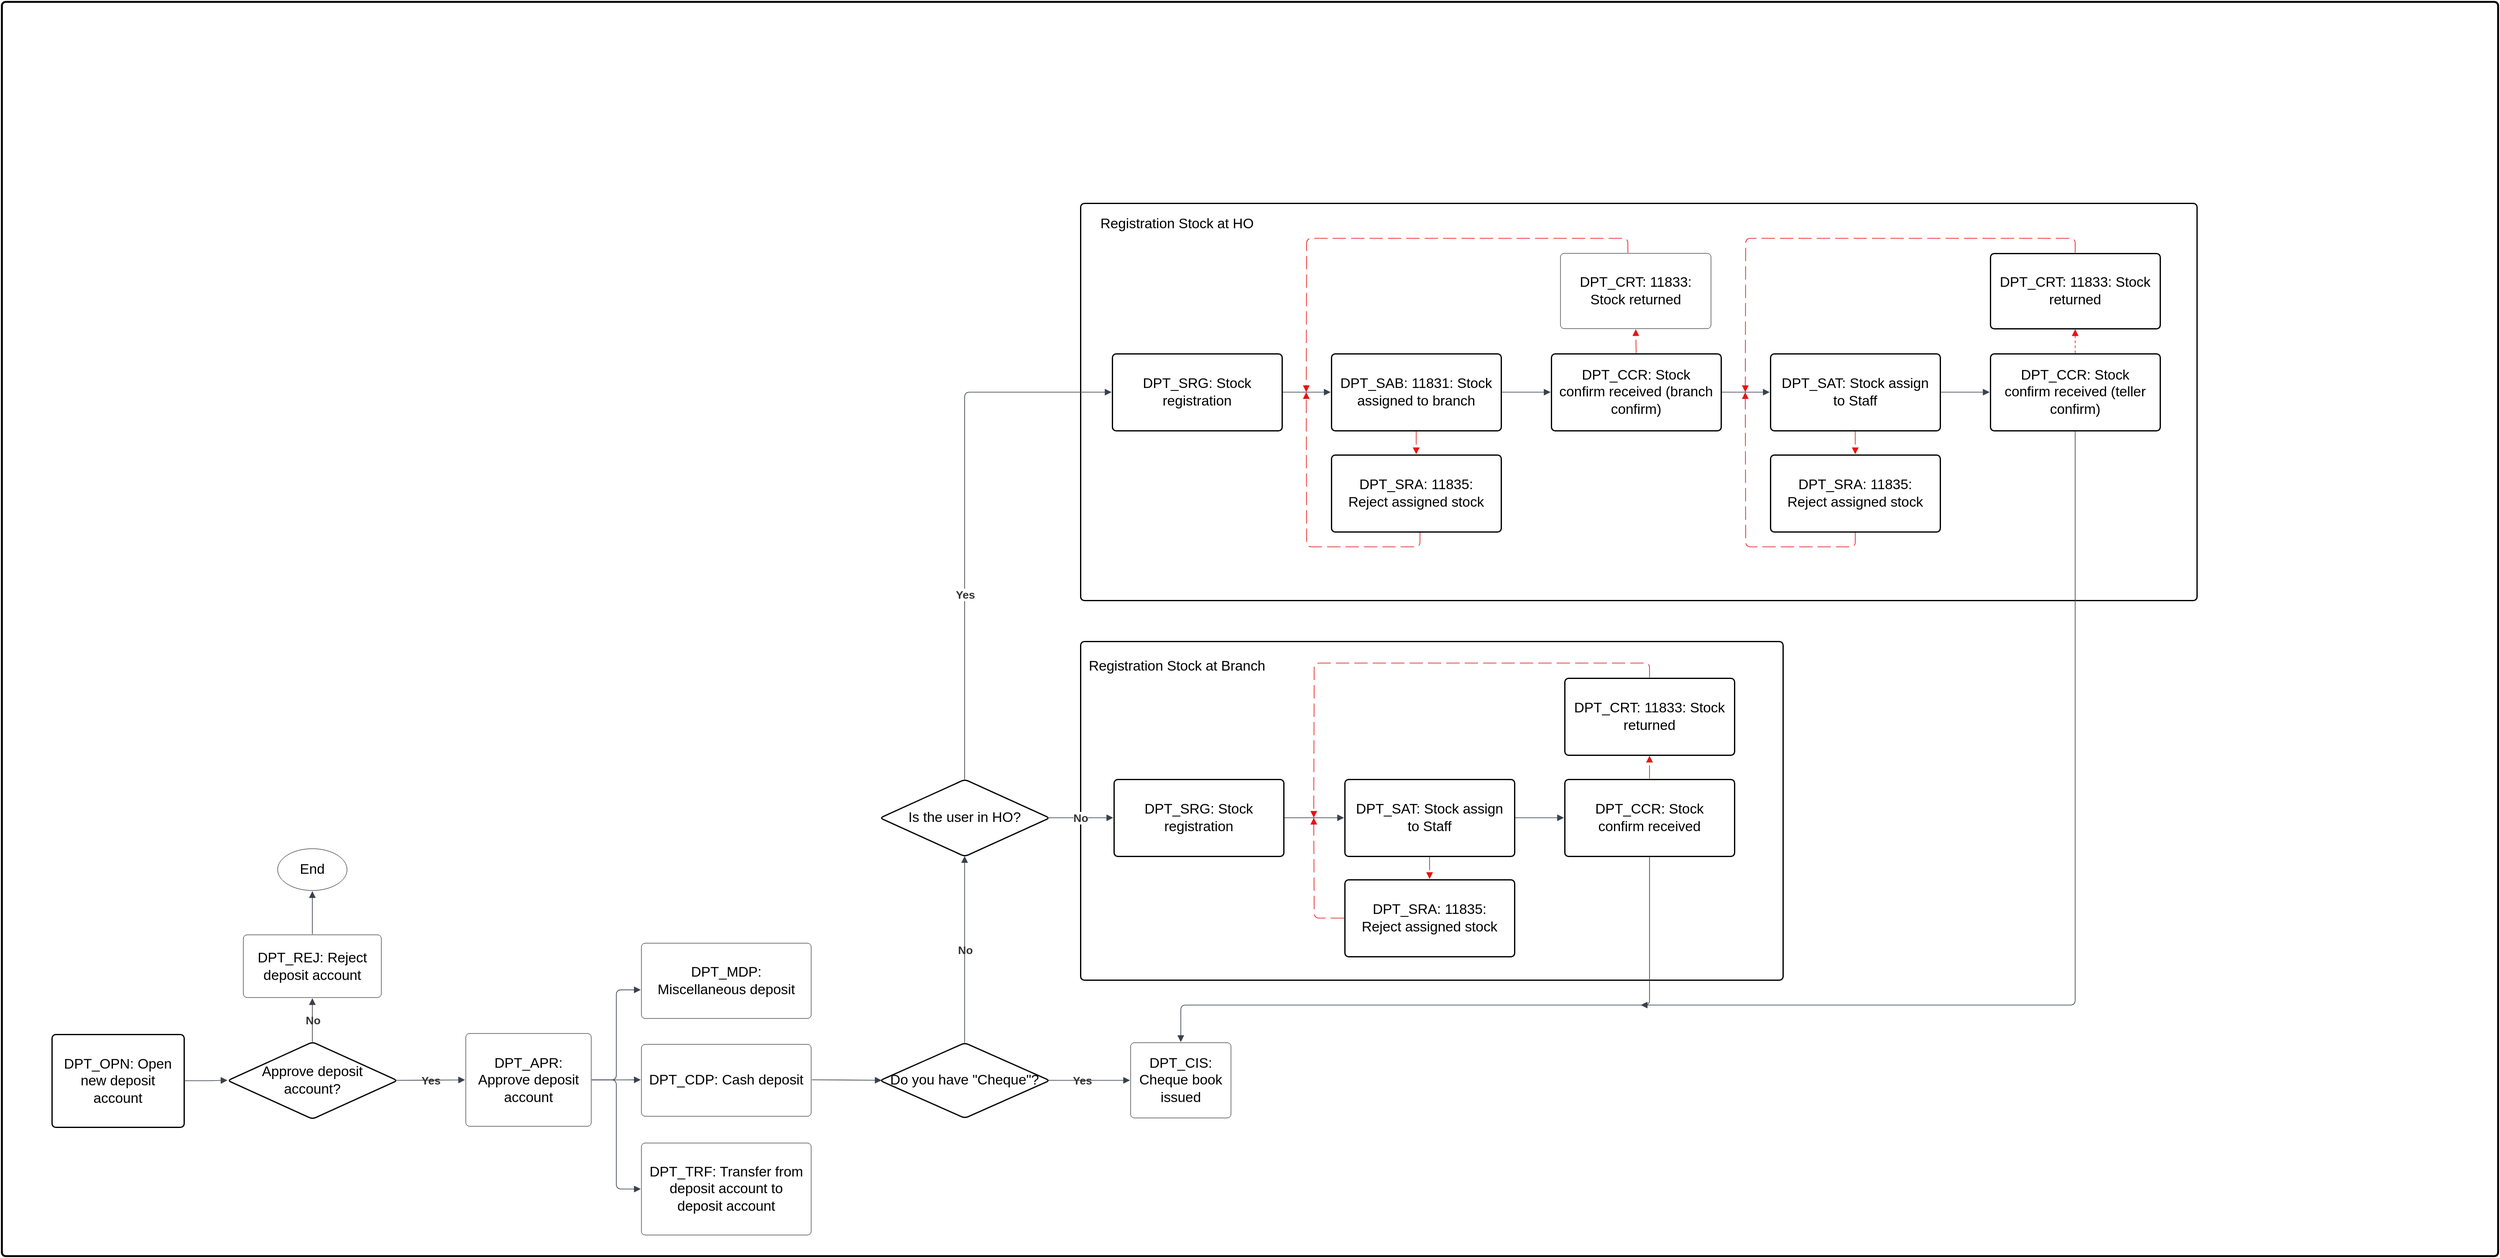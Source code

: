 <mxfile version="26.2.9">
  <diagram name="Trang-1" id="DMm66JICNg-b_BuIPjOW">
    <mxGraphModel dx="4242" dy="2714" grid="1" gridSize="10" guides="1" tooltips="1" connect="1" arrows="1" fold="1" page="1" pageScale="1" pageWidth="1169" pageHeight="1654" math="0" shadow="0">
      <root>
        <mxCell id="0" />
        <mxCell id="1" parent="0" />
        <mxCell id="VxaLEeJSrOtXhIWzbfS_-1" value="" style="html=1;overflow=block;blockSpacing=1;whiteSpace=wrap;container=1;pointerEvents=0;collapsible=0;recursiveResize=0;fontSize=13;spacing=0;fillOpacity=0;rounded=1;absoluteArcSize=1;arcSize=9;fillColor=#000000;strokeWidth=2.3;lucidId=C0K8xlLB0rAs;" vertex="1" parent="1">
          <mxGeometry x="-1640" y="-770" width="2985" height="1500" as="geometry" />
        </mxCell>
        <mxCell id="VxaLEeJSrOtXhIWzbfS_-2" value="" style="html=1;overflow=block;blockSpacing=1;whiteSpace=wrap;container=1;pointerEvents=0;collapsible=0;recursiveResize=0;fontSize=13;spacing=0;strokeOpacity=100;fillOpacity=0;rounded=1;absoluteArcSize=1;arcSize=9;fillColor=#000000;strokeWidth=1.5;lucidId=aCY8.d7uhuVL;" vertex="1" parent="1">
          <mxGeometry x="-350" y="-5" width="840" height="405" as="geometry" />
        </mxCell>
        <mxCell id="VxaLEeJSrOtXhIWzbfS_-72" value="&lt;span data-lucid-content=&quot;{&amp;quot;t&amp;quot;:&amp;quot;Registration Stock at Branch&amp;quot;,&amp;quot;m&amp;quot;:[{&amp;quot;s&amp;quot;:0,&amp;quot;n&amp;quot;:&amp;quot;p&amp;quot;,&amp;quot;v&amp;quot;:1.2},{&amp;quot;s&amp;quot;:0,&amp;quot;n&amp;quot;:&amp;quot;c&amp;quot;,&amp;quot;v&amp;quot;:&amp;quot;#ffffffff&amp;quot;,&amp;quot;e&amp;quot;:28},{&amp;quot;s&amp;quot;:0,&amp;quot;n&amp;quot;:&amp;quot;fsp&amp;quot;,&amp;quot;v&amp;quot;:&amp;quot;ss_presetShapeStyle1_textStyle&amp;quot;,&amp;quot;e&amp;quot;:28},{&amp;quot;s&amp;quot;:0,&amp;quot;n&amp;quot;:&amp;quot;s&amp;quot;,&amp;quot;v&amp;quot;:22.222,&amp;quot;e&amp;quot;:28}]}&quot; data-lucid-type=&quot;application/vnd.lucid.text&quot;&gt;&lt;span style=&quot;font-size: 16.667px;&quot;&gt;&lt;font style=&quot;color: rgb(0, 0, 0);&quot;&gt;Registration Stock at Branch&lt;/font&gt;&lt;/span&gt;&lt;/span&gt;" style="text;html=1;align=center;verticalAlign=middle;resizable=0;points=[];autosize=1;strokeColor=none;fillColor=none;" vertex="1" parent="VxaLEeJSrOtXhIWzbfS_-2">
          <mxGeometry y="14" width="230" height="30" as="geometry" />
        </mxCell>
        <mxCell id="VxaLEeJSrOtXhIWzbfS_-3" value="" style="html=1;overflow=block;blockSpacing=1;whiteSpace=wrap;container=1;pointerEvents=0;collapsible=0;recursiveResize=0;fontSize=13;spacing=0;strokeOpacity=100;fillOpacity=0;rounded=1;absoluteArcSize=1;arcSize=9;fillColor=#000000;strokeWidth=1.5;lucidId=PyY8CIS4el4L;" vertex="1" parent="1">
          <mxGeometry x="-350" y="-529" width="1335" height="475" as="geometry" />
        </mxCell>
        <mxCell id="VxaLEeJSrOtXhIWzbfS_-71" value="&lt;span data-lucid-content=&quot;{&amp;quot;t&amp;quot;:&amp;quot;Registration Stock at HO&amp;quot;,&amp;quot;m&amp;quot;:[{&amp;quot;s&amp;quot;:0,&amp;quot;n&amp;quot;:&amp;quot;p&amp;quot;,&amp;quot;v&amp;quot;:1.2},{&amp;quot;s&amp;quot;:0,&amp;quot;n&amp;quot;:&amp;quot;s&amp;quot;,&amp;quot;v&amp;quot;:22.222,&amp;quot;e&amp;quot;:24},{&amp;quot;s&amp;quot;:0,&amp;quot;n&amp;quot;:&amp;quot;c&amp;quot;,&amp;quot;v&amp;quot;:&amp;quot;#ffffffff&amp;quot;,&amp;quot;e&amp;quot;:24},{&amp;quot;s&amp;quot;:0,&amp;quot;n&amp;quot;:&amp;quot;fsp&amp;quot;,&amp;quot;v&amp;quot;:&amp;quot;ss_presetShapeStyle1_textStyle&amp;quot;,&amp;quot;e&amp;quot;:24}]}&quot; data-lucid-type=&quot;application/vnd.lucid.text&quot;&gt;&lt;span style=&quot;font-size: 16.667px;&quot;&gt;&lt;font style=&quot;color: rgb(0, 0, 0);&quot;&gt;Registration Stock at HO&lt;/font&gt;&lt;/span&gt;&lt;/span&gt;" style="text;html=1;align=center;verticalAlign=middle;resizable=0;points=[];autosize=1;strokeColor=none;fillColor=none;" vertex="1" parent="VxaLEeJSrOtXhIWzbfS_-3">
          <mxGeometry x="10" y="9" width="210" height="30" as="geometry" />
        </mxCell>
        <mxCell id="VxaLEeJSrOtXhIWzbfS_-4" value="DPT_OPN: Open new deposit account" style="html=1;overflow=block;blockSpacing=1;whiteSpace=wrap;fontSize=16.7;spacing=9;strokeOpacity=100;fillOpacity=0;rounded=1;absoluteArcSize=1;arcSize=9;fillColor=#000000;strokeWidth=1.5;lucidId=C0K84pjTFIGe;" vertex="1" parent="1">
          <mxGeometry x="-1580" y="465" width="158" height="111" as="geometry" />
        </mxCell>
        <mxCell id="VxaLEeJSrOtXhIWzbfS_-5" value="Approve deposit account?" style="html=1;overflow=block;blockSpacing=1;whiteSpace=wrap;rhombus;fontSize=16.7;spacing=9;strokeOpacity=100;fillOpacity=0;rounded=1;absoluteArcSize=1;arcSize=9;fillColor=#000000;strokeWidth=1.5;lucidId=C0K8-goSnGRA;labelBackgroundColor=none;" vertex="1" parent="1">
          <mxGeometry x="-1370" y="474" width="203" height="92" as="geometry" />
        </mxCell>
        <mxCell id="VxaLEeJSrOtXhIWzbfS_-6" value="" style="html=1;jettySize=18;whiteSpace=wrap;fontSize=13.3;fontColor=#333333;fontStyle=1;strokeColor=#3a414a;strokeOpacity=100;strokeWidth=0.8;rounded=1;arcSize=12;edgeStyle=orthogonalEdgeStyle;startArrow=none;endArrow=block;endFill=1;exitX=0.5;exitY=0.002;exitPerimeter=0;entryX=0.5;entryY=1.01;entryPerimeter=0;lucidId=B1K8t_Rsplm7;labelBackgroundColor=none;" edge="1" parent="1" source="VxaLEeJSrOtXhIWzbfS_-5" target="VxaLEeJSrOtXhIWzbfS_-8">
          <mxGeometry width="100" height="100" relative="1" as="geometry">
            <Array as="points" />
          </mxGeometry>
        </mxCell>
        <mxCell id="VxaLEeJSrOtXhIWzbfS_-7" value="No" style="text;html=1;resizable=0;labelBackgroundColor=none;align=center;verticalAlign=middle;fontStyle=1;fontColor=#333333;fontSize=13.3;" vertex="1" parent="VxaLEeJSrOtXhIWzbfS_-6">
          <mxGeometry relative="1" as="geometry" />
        </mxCell>
        <mxCell id="VxaLEeJSrOtXhIWzbfS_-8" value="DPT_REJ: Reject deposit account" style="html=1;overflow=block;blockSpacing=1;whiteSpace=wrap;fontSize=16.7;spacing=9;strokeOpacity=100;rounded=1;absoluteArcSize=1;arcSize=9;strokeWidth=NaN;lucidId=E1K8_GnM5wsY;labelBackgroundColor=none;" vertex="1" parent="1">
          <mxGeometry x="-1351" y="346" width="165" height="75" as="geometry" />
        </mxCell>
        <mxCell id="VxaLEeJSrOtXhIWzbfS_-9" value="" style="html=1;jettySize=18;whiteSpace=wrap;fontSize=13.3;fontColor=#333333;fontStyle=1;strokeColor=#3a414a;strokeOpacity=100;strokeWidth=0.8;rounded=1;arcSize=12;edgeStyle=orthogonalEdgeStyle;jumpStyle=arc;startArrow=none;endArrow=block;endFill=1;exitX=0.988;exitY=0.5;exitPerimeter=0;entryX=-0.006;entryY=0.5;entryPerimeter=0;lucidId=O2K8zMyo41Df;labelBackgroundColor=none;" edge="1" parent="1" source="VxaLEeJSrOtXhIWzbfS_-5" target="VxaLEeJSrOtXhIWzbfS_-11">
          <mxGeometry width="100" height="100" relative="1" as="geometry">
            <Array as="points" />
          </mxGeometry>
        </mxCell>
        <mxCell id="VxaLEeJSrOtXhIWzbfS_-10" value="Yes" style="text;html=1;resizable=0;labelBackgroundColor=none;align=center;verticalAlign=middle;fontStyle=1;fontColor=#333333;fontSize=13.3;" vertex="1" parent="VxaLEeJSrOtXhIWzbfS_-9">
          <mxGeometry relative="1" as="geometry" />
        </mxCell>
        <mxCell id="VxaLEeJSrOtXhIWzbfS_-11" value="DPT_APR: Approve deposit account" style="html=1;overflow=block;blockSpacing=1;whiteSpace=wrap;fontSize=16.7;spacing=9;strokeOpacity=100;rounded=1;absoluteArcSize=1;arcSize=9;strokeWidth=NaN;lucidId=Q2K8Qx9mygk0;labelBackgroundColor=none;" vertex="1" parent="1">
          <mxGeometry x="-1085" y="464" width="150" height="111" as="geometry" />
        </mxCell>
        <mxCell id="VxaLEeJSrOtXhIWzbfS_-12" value="" style="html=1;jettySize=18;whiteSpace=wrap;fontSize=13;strokeColor=#3a414a;strokeOpacity=100;strokeWidth=0.8;rounded=1;arcSize=12;edgeStyle=orthogonalEdgeStyle;jumpStyle=arc;startArrow=none;endArrow=block;endFill=1;exitX=1.004;exitY=0.493;exitPerimeter=0;entryX=0.011;entryY=0.5;entryPerimeter=0;lucidId=x4K8__F9jW7b;labelBackgroundColor=none;" edge="1" parent="1" source="VxaLEeJSrOtXhIWzbfS_-53" target="VxaLEeJSrOtXhIWzbfS_-16">
          <mxGeometry width="100" height="100" relative="1" as="geometry">
            <Array as="points" />
          </mxGeometry>
        </mxCell>
        <mxCell id="VxaLEeJSrOtXhIWzbfS_-13" value="" style="html=1;jettySize=18;whiteSpace=wrap;fontSize=13;strokeColor=#3a414a;strokeOpacity=100;strokeWidth=0.8;rounded=1;arcSize=12;edgeStyle=orthogonalEdgeStyle;jumpStyle=arc;startArrow=none;endArrow=block;endFill=1;exitX=0.989;exitY=0.5;exitPerimeter=0;entryX=-0.006;entryY=0.5;entryPerimeter=0;lucidId=p6K8vxS~Cus1;labelBackgroundColor=none;" edge="1" parent="1" source="VxaLEeJSrOtXhIWzbfS_-16" target="VxaLEeJSrOtXhIWzbfS_-15">
          <mxGeometry width="100" height="100" relative="1" as="geometry">
            <Array as="points" />
          </mxGeometry>
        </mxCell>
        <mxCell id="VxaLEeJSrOtXhIWzbfS_-14" value="Yes" style="text;html=1;resizable=0;labelBackgroundColor=none;align=center;verticalAlign=middle;fontStyle=1;fontColor=#333333;fontSize=13.3;" vertex="1" parent="VxaLEeJSrOtXhIWzbfS_-13">
          <mxGeometry x="-0.164" relative="1" as="geometry" />
        </mxCell>
        <mxCell id="VxaLEeJSrOtXhIWzbfS_-15" value="DPT_CIS: Cheque book issued" style="html=1;overflow=block;blockSpacing=1;whiteSpace=wrap;fontSize=16.7;spacing=9;strokeOpacity=100;rounded=1;absoluteArcSize=1;arcSize=9;strokeWidth=NaN;lucidId=A4K8zdcVxU0g;labelBackgroundColor=none;" vertex="1" parent="1">
          <mxGeometry x="-290" y="475" width="120" height="90" as="geometry" />
        </mxCell>
        <mxCell id="VxaLEeJSrOtXhIWzbfS_-16" value="Do you have &quot;Cheque&quot;?" style="html=1;overflow=block;blockSpacing=1;whiteSpace=wrap;rhombus;fontSize=16.7;spacing=9;strokeOpacity=100;fillOpacity=0;rounded=1;absoluteArcSize=1;arcSize=9;fillColor=#000000;strokeWidth=1.5;lucidId=m6K8SB-cduvH;labelBackgroundColor=none;" vertex="1" parent="1">
          <mxGeometry x="-590" y="475" width="203" height="90" as="geometry" />
        </mxCell>
        <mxCell id="VxaLEeJSrOtXhIWzbfS_-17" value="" style="html=1;jettySize=18;whiteSpace=wrap;fontSize=13.3;fontColor=#333333;fontStyle=1;strokeColor=#3a414a;strokeOpacity=100;strokeWidth=0.8;rounded=1;arcSize=12;edgeStyle=orthogonalEdgeStyle;startArrow=none;endArrow=block;endFill=1;exitX=0.5;exitY=0.002;exitPerimeter=0;entryX=0.5;entryY=0.998;entryPerimeter=0;lucidId=O8K8kQ9jmsC-;labelBackgroundColor=none;" edge="1" parent="1" source="VxaLEeJSrOtXhIWzbfS_-16" target="VxaLEeJSrOtXhIWzbfS_-19">
          <mxGeometry width="100" height="100" relative="1" as="geometry">
            <Array as="points" />
          </mxGeometry>
        </mxCell>
        <mxCell id="VxaLEeJSrOtXhIWzbfS_-18" value="No" style="text;html=1;resizable=0;labelBackgroundColor=none;align=center;verticalAlign=middle;fontStyle=1;fontColor=#333333;fontSize=13.3;" vertex="1" parent="VxaLEeJSrOtXhIWzbfS_-17">
          <mxGeometry relative="1" as="geometry" />
        </mxCell>
        <mxCell id="VxaLEeJSrOtXhIWzbfS_-19" value="Is the user in HO?" style="html=1;overflow=block;blockSpacing=1;whiteSpace=wrap;rhombus;fontSize=16.7;spacing=9;strokeOpacity=100;fillOpacity=0;rounded=1;absoluteArcSize=1;arcSize=9;fillColor=#000000;strokeWidth=1.5;lucidId=O8K8_05I5hbr;" vertex="1" parent="1">
          <mxGeometry x="-590" y="160" width="203" height="92" as="geometry" />
        </mxCell>
        <mxCell id="VxaLEeJSrOtXhIWzbfS_-20" value="" style="html=1;jettySize=18;whiteSpace=wrap;fontSize=13.3;fontColor=#333333;fontStyle=1;strokeColor=#3a414a;strokeOpacity=100;strokeWidth=0.8;rounded=1;arcSize=12;edgeStyle=orthogonalEdgeStyle;startArrow=none;endArrow=block;endFill=1;exitX=0.5;exitY=0.002;exitPerimeter=0;entryX=-0.004;entryY=0.5;entryPerimeter=0;lucidId=t-K8pr-iaynm;" edge="1" parent="1" source="VxaLEeJSrOtXhIWzbfS_-19" target="VxaLEeJSrOtXhIWzbfS_-22">
          <mxGeometry width="100" height="100" relative="1" as="geometry">
            <Array as="points" />
          </mxGeometry>
        </mxCell>
        <mxCell id="VxaLEeJSrOtXhIWzbfS_-21" value="Yes" style="text;html=1;resizable=0;labelBackgroundColor=default;align=center;verticalAlign=middle;fontStyle=1;fontColor=#333333;fontSize=13.3;" vertex="1" parent="VxaLEeJSrOtXhIWzbfS_-20">
          <mxGeometry x="-0.306" relative="1" as="geometry">
            <mxPoint as="offset" />
          </mxGeometry>
        </mxCell>
        <mxCell id="VxaLEeJSrOtXhIWzbfS_-22" value="DPT_SRG: Stock registration" style="html=1;overflow=block;blockSpacing=1;whiteSpace=wrap;fontSize=16.7;spacing=9;strokeOpacity=100;fillOpacity=0;rounded=1;absoluteArcSize=1;arcSize=9;fillColor=#000000;strokeWidth=1.5;lucidId=t-K8BA6zqQXJ;" vertex="1" parent="1">
          <mxGeometry x="-312" y="-349" width="203" height="92" as="geometry" />
        </mxCell>
        <mxCell id="VxaLEeJSrOtXhIWzbfS_-23" value="" style="html=1;jettySize=18;whiteSpace=wrap;fontSize=13;strokeColor=#3a414a;strokeOpacity=100;strokeWidth=0.8;rounded=1;arcSize=12;edgeStyle=orthogonalEdgeStyle;startArrow=none;endArrow=block;endFill=1;exitX=1.004;exitY=0.5;exitPerimeter=0;entryX=-0.004;entryY=0.5;entryPerimeter=0;lucidId=E-K8I0MomM04;" edge="1" parent="1" source="VxaLEeJSrOtXhIWzbfS_-22" target="VxaLEeJSrOtXhIWzbfS_-24">
          <mxGeometry width="100" height="100" relative="1" as="geometry">
            <Array as="points" />
          </mxGeometry>
        </mxCell>
        <mxCell id="VxaLEeJSrOtXhIWzbfS_-24" value="DPT_SAB: 11831: Stock assigned to branch" style="html=1;overflow=block;blockSpacing=1;whiteSpace=wrap;fontSize=16.7;spacing=9;strokeOpacity=100;fillOpacity=0;rounded=1;absoluteArcSize=1;arcSize=9;fillColor=#000000;strokeWidth=1.5;lucidId=E-K8VwSi.VNv;" vertex="1" parent="1">
          <mxGeometry x="-50" y="-349" width="203" height="92" as="geometry" />
        </mxCell>
        <mxCell id="VxaLEeJSrOtXhIWzbfS_-25" value="" style="html=1;jettySize=18;whiteSpace=wrap;fontSize=13;strokeColor=#3a414a;strokeOpacity=100;strokeWidth=0.8;rounded=1;arcSize=12;edgeStyle=orthogonalEdgeStyle;startArrow=none;endArrow=block;endFill=1;exitX=1.004;exitY=0.5;exitPerimeter=0;entryX=-0.004;entryY=0.5;entryPerimeter=0;lucidId=B_K8auC.OmKs;" edge="1" parent="1" source="VxaLEeJSrOtXhIWzbfS_-24" target="VxaLEeJSrOtXhIWzbfS_-26">
          <mxGeometry width="100" height="100" relative="1" as="geometry">
            <Array as="points" />
          </mxGeometry>
        </mxCell>
        <mxCell id="VxaLEeJSrOtXhIWzbfS_-26" value="DPT_CCR: Stock confirm received (branch confirm)" style="html=1;overflow=block;blockSpacing=1;whiteSpace=wrap;fontSize=16.7;spacing=9;strokeOpacity=100;fillOpacity=0;rounded=1;absoluteArcSize=1;arcSize=9;fillColor=#000000;strokeWidth=1.5;lucidId=B_K8KtoC-B.U;" vertex="1" parent="1">
          <mxGeometry x="213" y="-349" width="203" height="92" as="geometry" />
        </mxCell>
        <mxCell id="VxaLEeJSrOtXhIWzbfS_-27" value="" style="html=1;jettySize=18;whiteSpace=wrap;fontSize=13;strokeColor=#3a414a;strokeOpacity=100;strokeWidth=0.8;rounded=1;arcSize=12;edgeStyle=orthogonalEdgeStyle;startArrow=none;endArrow=block;endFill=1;exitX=1.004;exitY=0.5;exitPerimeter=0;entryX=-0.004;entryY=0.5;entryPerimeter=0;lucidId=f.K8d7xa3UE9;" edge="1" parent="1" source="VxaLEeJSrOtXhIWzbfS_-26" target="VxaLEeJSrOtXhIWzbfS_-28">
          <mxGeometry width="100" height="100" relative="1" as="geometry">
            <Array as="points" />
          </mxGeometry>
        </mxCell>
        <mxCell id="VxaLEeJSrOtXhIWzbfS_-28" value="DPT_SAT: Stock assign to Staff" style="html=1;overflow=block;blockSpacing=1;whiteSpace=wrap;fontSize=16.7;spacing=9;strokeOpacity=100;fillOpacity=0;rounded=1;absoluteArcSize=1;arcSize=9;fillColor=#000000;strokeWidth=1.5;lucidId=f.K8ricRqGn2;" vertex="1" parent="1">
          <mxGeometry x="475" y="-349" width="203" height="92" as="geometry" />
        </mxCell>
        <mxCell id="VxaLEeJSrOtXhIWzbfS_-29" value="" style="html=1;jettySize=18;whiteSpace=wrap;fontSize=13;strokeColor=#3a414a;strokeOpacity=100;strokeWidth=0.8;rounded=1;arcSize=12;edgeStyle=orthogonalEdgeStyle;startArrow=none;endArrow=block;endFill=1;exitX=1.004;exitY=0.5;exitPerimeter=0;entryX=-0.004;entryY=0.5;entryPerimeter=0;lucidId=t.K8Gm6ZsjTX;" edge="1" parent="1" source="VxaLEeJSrOtXhIWzbfS_-28" target="VxaLEeJSrOtXhIWzbfS_-30">
          <mxGeometry width="100" height="100" relative="1" as="geometry">
            <Array as="points" />
          </mxGeometry>
        </mxCell>
        <mxCell id="VxaLEeJSrOtXhIWzbfS_-30" value="DPT_CCR: Stock confirm received (teller confirm)" style="html=1;overflow=block;blockSpacing=1;whiteSpace=wrap;fontSize=16.7;spacing=9;strokeOpacity=100;fillOpacity=0;rounded=1;absoluteArcSize=1;arcSize=9;fillColor=#000000;strokeWidth=1.5;lucidId=t.K89AFciOv3;" vertex="1" parent="1">
          <mxGeometry x="738" y="-349" width="203" height="92" as="geometry" />
        </mxCell>
        <mxCell id="VxaLEeJSrOtXhIWzbfS_-31" value="" style="html=1;jettySize=18;whiteSpace=wrap;fontSize=13;strokeColor=#e81313;strokeOpacity=100;dashed=1;fixDash=1;dashPattern=16 6;strokeWidth=0.8;rounded=1;arcSize=12;edgeStyle=orthogonalEdgeStyle;startArrow=none;endArrow=block;endFill=1;exitX=0.5;exitY=1.008;exitPerimeter=0;entryX=0.5;entryY=-0.008;entryPerimeter=0;lucidId=7~K8s93Qj5ms;" edge="1" parent="1" source="VxaLEeJSrOtXhIWzbfS_-24" target="VxaLEeJSrOtXhIWzbfS_-38">
          <mxGeometry width="100" height="100" relative="1" as="geometry">
            <Array as="points" />
          </mxGeometry>
        </mxCell>
        <mxCell id="VxaLEeJSrOtXhIWzbfS_-32" value="" style="html=1;jettySize=18;whiteSpace=wrap;fontSize=13;strokeColor=#e81313;strokeOpacity=100;dashed=1;fixDash=1;dashPattern=16 6;strokeWidth=0.8;rounded=1;arcSize=12;edgeStyle=orthogonalEdgeStyle;startArrow=none;endArrow=block;endFill=1;exitX=0.522;exitY=1.008;exitPerimeter=0;lucidId=1aL8vNi3NsyG;" edge="1" parent="1" source="VxaLEeJSrOtXhIWzbfS_-38">
          <mxGeometry width="100" height="100" relative="1" as="geometry">
            <Array as="points" />
            <mxPoint x="-80" y="-303" as="targetPoint" />
          </mxGeometry>
        </mxCell>
        <mxCell id="VxaLEeJSrOtXhIWzbfS_-33" value="" style="html=1;jettySize=18;whiteSpace=wrap;fontSize=13;strokeColor=#e81313;strokeOpacity=100;dashed=1;fixDash=1;dashPattern=16 6;strokeWidth=0.8;rounded=1;arcSize=12;edgeStyle=orthogonalEdgeStyle;startArrow=none;endArrow=block;endFill=1;exitX=0.5;exitY=-0.008;exitPerimeter=0;entryX=0.5;entryY=1.008;entryPerimeter=0;lucidId=VbL8N0CIr0PZ;" edge="1" parent="1" source="VxaLEeJSrOtXhIWzbfS_-26" target="VxaLEeJSrOtXhIWzbfS_-39">
          <mxGeometry width="100" height="100" relative="1" as="geometry">
            <Array as="points" />
          </mxGeometry>
        </mxCell>
        <mxCell id="VxaLEeJSrOtXhIWzbfS_-34" value="" style="html=1;jettySize=18;whiteSpace=wrap;fontSize=13;strokeColor=#e81313;strokeOpacity=100;dashed=1;fixDash=1;dashPattern=16 6;strokeWidth=0.8;rounded=1;arcSize=12;edgeStyle=orthogonalEdgeStyle;startArrow=none;endArrow=block;endFill=1;exitX=0.448;exitY=-0.008;exitPerimeter=0;lucidId=bdL8osKy2MeQ;" edge="1" parent="1" source="VxaLEeJSrOtXhIWzbfS_-39">
          <mxGeometry width="100" height="100" relative="1" as="geometry">
            <Array as="points" />
            <mxPoint x="-80" y="-303" as="targetPoint" />
          </mxGeometry>
        </mxCell>
        <mxCell id="VxaLEeJSrOtXhIWzbfS_-35" value="" style="html=1;jettySize=18;whiteSpace=wrap;fontSize=13;strokeColor=#e81313;strokeOpacity=100;dashed=1;fixDash=1;dashPattern=16 6;strokeWidth=0.8;rounded=1;arcSize=12;edgeStyle=orthogonalEdgeStyle;startArrow=none;endArrow=block;endFill=1;exitX=0.5;exitY=1.008;exitPerimeter=0;entryX=0.5;entryY=-0.008;entryPerimeter=0;lucidId=SdL8UjF9IZxt;" edge="1" parent="1" source="VxaLEeJSrOtXhIWzbfS_-28" target="VxaLEeJSrOtXhIWzbfS_-50">
          <mxGeometry width="100" height="100" relative="1" as="geometry">
            <Array as="points" />
          </mxGeometry>
        </mxCell>
        <mxCell id="VxaLEeJSrOtXhIWzbfS_-36" value="" style="html=1;jettySize=18;whiteSpace=wrap;fontSize=13;strokeColor=#e81313;strokeOpacity=100;dashed=1;fixDash=1;dashPattern=16 6;strokeWidth=0.8;rounded=1;arcSize=12;edgeStyle=orthogonalEdgeStyle;startArrow=none;endArrow=block;endFill=1;exitX=0.5;exitY=1.008;exitPerimeter=0;lucidId=SdL8wFyu1lOU;" edge="1" parent="1" source="VxaLEeJSrOtXhIWzbfS_-50">
          <mxGeometry width="100" height="100" relative="1" as="geometry">
            <Array as="points" />
            <mxPoint x="445" y="-303" as="targetPoint" />
          </mxGeometry>
        </mxCell>
        <mxCell id="VxaLEeJSrOtXhIWzbfS_-37" value="" style="html=1;jettySize=18;whiteSpace=wrap;fontSize=13;strokeColor=#e81313;strokeOpacity=100;dashed=1;fixDash=1;strokeWidth=0.8;rounded=1;arcSize=12;edgeStyle=orthogonalEdgeStyle;startArrow=none;endArrow=block;endFill=1;exitX=0.5;exitY=-0.008;exitPerimeter=0;entryX=0.5;entryY=1.008;entryPerimeter=0;lucidId=ueL89zq2dzeK;" edge="1" parent="1" source="VxaLEeJSrOtXhIWzbfS_-30" target="VxaLEeJSrOtXhIWzbfS_-40">
          <mxGeometry width="100" height="100" relative="1" as="geometry">
            <Array as="points" />
          </mxGeometry>
        </mxCell>
        <mxCell id="VxaLEeJSrOtXhIWzbfS_-38" value="DPT_SRA: 11835: Reject assigned stock" style="html=1;overflow=block;blockSpacing=1;whiteSpace=wrap;fontSize=16.7;spacing=9;strokeOpacity=100;fillOpacity=0;rounded=1;absoluteArcSize=1;arcSize=9;fillColor=#000000;strokeWidth=1.5;lucidId=7~K8_bC7LJLh;" vertex="1" parent="1">
          <mxGeometry x="-50" y="-228" width="203" height="92" as="geometry" />
        </mxCell>
        <mxCell id="VxaLEeJSrOtXhIWzbfS_-39" value="DPT_CRT: 11833: Stock returned" style="html=1;overflow=block;blockSpacing=1;whiteSpace=wrap;fontSize=16.7;spacing=9;strokeOpacity=100;rounded=1;absoluteArcSize=1;arcSize=9;strokeWidth=NaN;lucidId=3bL8yir.PB5-;" vertex="1" parent="1">
          <mxGeometry x="224" y="-469" width="180" height="90" as="geometry" />
        </mxCell>
        <mxCell id="VxaLEeJSrOtXhIWzbfS_-40" value="DPT_CRT: 11833: Stock returned" style="html=1;overflow=block;blockSpacing=1;whiteSpace=wrap;fontSize=16.7;spacing=9;strokeOpacity=100;fillOpacity=100;rounded=1;absoluteArcSize=1;arcSize=9;fillColor=#ffffff;strokeWidth=1.5;lucidId=ueL8av5Dy-su;" vertex="1" parent="1">
          <mxGeometry x="738" y="-469" width="203" height="90" as="geometry" />
        </mxCell>
        <mxCell id="VxaLEeJSrOtXhIWzbfS_-41" value="DPT_SRG: Stock registration" style="html=1;overflow=block;blockSpacing=1;whiteSpace=wrap;fontSize=16.7;spacing=9;strokeOpacity=100;fillOpacity=0;rounded=1;absoluteArcSize=1;arcSize=9;fillColor=#000000;strokeWidth=1.5;lucidId=diL8n7n7nvlU;" vertex="1" parent="1">
          <mxGeometry x="-310" y="160" width="203" height="92" as="geometry" />
        </mxCell>
        <mxCell id="VxaLEeJSrOtXhIWzbfS_-42" value="" style="html=1;jettySize=18;whiteSpace=wrap;fontSize=13.3;fontColor=#333333;fontStyle=1;strokeColor=#3a414a;strokeOpacity=100;strokeWidth=0.8;rounded=1;arcSize=12;edgeStyle=orthogonalEdgeStyle;startArrow=none;endArrow=block;endFill=1;exitX=0.989;exitY=0.5;exitPerimeter=0;entryX=-0.004;entryY=0.5;entryPerimeter=0;lucidId=diL8J1pEU5sI;" edge="1" parent="1" source="VxaLEeJSrOtXhIWzbfS_-19" target="VxaLEeJSrOtXhIWzbfS_-41">
          <mxGeometry width="100" height="100" relative="1" as="geometry">
            <Array as="points" />
          </mxGeometry>
        </mxCell>
        <mxCell id="VxaLEeJSrOtXhIWzbfS_-43" value="No" style="text;html=1;resizable=0;labelBackgroundColor=default;align=center;verticalAlign=middle;fontStyle=1;fontColor=#333333;fontSize=13.3;" vertex="1" parent="VxaLEeJSrOtXhIWzbfS_-42">
          <mxGeometry relative="1" as="geometry" />
        </mxCell>
        <mxCell id="VxaLEeJSrOtXhIWzbfS_-44" value="" style="html=1;jettySize=18;whiteSpace=wrap;fontSize=13;strokeColor=#3a414a;strokeOpacity=100;strokeWidth=0.8;rounded=1;arcSize=12;edgeStyle=orthogonalEdgeStyle;startArrow=none;endArrow=block;endFill=1;exitX=1.004;exitY=0.5;exitPerimeter=0;entryX=-0.004;entryY=0.5;entryPerimeter=0;lucidId=siL8WX6Wz.jX;" edge="1" parent="1" source="VxaLEeJSrOtXhIWzbfS_-41" target="VxaLEeJSrOtXhIWzbfS_-45">
          <mxGeometry width="100" height="100" relative="1" as="geometry">
            <Array as="points" />
          </mxGeometry>
        </mxCell>
        <mxCell id="VxaLEeJSrOtXhIWzbfS_-45" value="DPT_SAT: Stock assign to Staff" style="html=1;overflow=block;blockSpacing=1;whiteSpace=wrap;fontSize=16.7;spacing=9;strokeOpacity=100;fillOpacity=0;rounded=1;absoluteArcSize=1;arcSize=9;fillColor=#000000;strokeWidth=1.5;lucidId=siL8XiZfh94J;" vertex="1" parent="1">
          <mxGeometry x="-34" y="160" width="203" height="92" as="geometry" />
        </mxCell>
        <mxCell id="VxaLEeJSrOtXhIWzbfS_-46" value="" style="html=1;jettySize=18;whiteSpace=wrap;fontSize=13;strokeColor=#3a414a;strokeOpacity=100;strokeWidth=0.8;rounded=1;arcSize=12;edgeStyle=orthogonalEdgeStyle;startArrow=none;endArrow=block;endFill=1;exitX=1.004;exitY=0.5;exitPerimeter=0;entryX=-0.004;entryY=0.5;entryPerimeter=0;lucidId=GpL81wC2y2YN;" edge="1" parent="1" source="VxaLEeJSrOtXhIWzbfS_-45" target="VxaLEeJSrOtXhIWzbfS_-47">
          <mxGeometry width="100" height="100" relative="1" as="geometry">
            <Array as="points" />
          </mxGeometry>
        </mxCell>
        <mxCell id="VxaLEeJSrOtXhIWzbfS_-47" value="DPT_CCR: Stock confirm received" style="html=1;overflow=block;blockSpacing=1;whiteSpace=wrap;fontSize=16.7;spacing=9;strokeOpacity=100;fillOpacity=0;rounded=1;absoluteArcSize=1;arcSize=9;fillColor=#000000;strokeWidth=1.5;lucidId=GpL8sMLPmteC;" vertex="1" parent="1">
          <mxGeometry x="229" y="160" width="203" height="92" as="geometry" />
        </mxCell>
        <mxCell id="VxaLEeJSrOtXhIWzbfS_-48" value="" style="html=1;jettySize=18;whiteSpace=wrap;fontSize=13;strokeColor=#3a414a;strokeOpacity=100;strokeWidth=0.8;rounded=1;arcSize=12;edgeStyle=orthogonalEdgeStyle;startArrow=none;endArrow=block;endFill=1;exitX=0.5;exitY=1.008;exitPerimeter=0;entryX=0.5;entryY=-0.008;entryPerimeter=0;lucidId=VpL8Kc_6HkGA;" edge="1" parent="1" source="VxaLEeJSrOtXhIWzbfS_-47" target="VxaLEeJSrOtXhIWzbfS_-15">
          <mxGeometry width="100" height="100" relative="1" as="geometry">
            <Array as="points">
              <mxPoint x="331" y="430" />
              <mxPoint x="-230" y="430" />
            </Array>
          </mxGeometry>
        </mxCell>
        <mxCell id="VxaLEeJSrOtXhIWzbfS_-49" value="" style="html=1;jettySize=18;whiteSpace=wrap;fontSize=13;strokeColor=#3a414a;strokeOpacity=100;strokeWidth=0.8;rounded=1;arcSize=12;edgeStyle=orthogonalEdgeStyle;startArrow=none;endArrow=block;endFill=1;exitX=0.5;exitY=1.008;exitPerimeter=0;lucidId=6pL89d-xpvsJ;" edge="1" parent="1" source="VxaLEeJSrOtXhIWzbfS_-30">
          <mxGeometry width="100" height="100" relative="1" as="geometry">
            <Array as="points">
              <mxPoint x="840" y="430" />
              <mxPoint x="330" y="430" />
            </Array>
            <mxPoint x="320" y="430" as="targetPoint" />
          </mxGeometry>
        </mxCell>
        <mxCell id="VxaLEeJSrOtXhIWzbfS_-50" value="DPT_SRA: 11835: Reject assigned stock" style="html=1;overflow=block;blockSpacing=1;whiteSpace=wrap;fontSize=16.7;spacing=9;strokeOpacity=100;fillOpacity=0;rounded=1;absoluteArcSize=1;arcSize=9;fillColor=#000000;strokeWidth=1.5;lucidId=SdL8HdBOTPbP;" vertex="1" parent="1">
          <mxGeometry x="475" y="-228" width="203" height="92" as="geometry" />
        </mxCell>
        <mxCell id="VxaLEeJSrOtXhIWzbfS_-51" value="" style="html=1;jettySize=18;whiteSpace=wrap;fontSize=13;strokeColor=#e81313;strokeOpacity=100;dashed=1;fixDash=1;dashPattern=16 6;strokeWidth=0.8;rounded=1;arcSize=12;edgeStyle=orthogonalEdgeStyle;startArrow=none;endArrow=block;endFill=1;exitX=0.5;exitY=-0.008;exitPerimeter=0;lucidId=SqL8e2mzmWAp;" edge="1" parent="1" source="VxaLEeJSrOtXhIWzbfS_-40">
          <mxGeometry width="100" height="100" relative="1" as="geometry">
            <Array as="points" />
            <mxPoint x="445" y="-303" as="targetPoint" />
          </mxGeometry>
        </mxCell>
        <mxCell id="VxaLEeJSrOtXhIWzbfS_-52" value="" style="html=1;jettySize=18;whiteSpace=wrap;fontSize=13;strokeColor=#3a414a;strokeOpacity=100;strokeWidth=0.8;rounded=1;arcSize=12;edgeStyle=orthogonalEdgeStyle;startArrow=none;endArrow=block;endFill=1;exitX=1.005;exitY=0.5;exitPerimeter=0;entryX=-0.004;entryY=0.493;entryPerimeter=0;lucidId=zyL8lzVz88yX;labelBackgroundColor=none;" edge="1" parent="1" source="VxaLEeJSrOtXhIWzbfS_-11" target="VxaLEeJSrOtXhIWzbfS_-53">
          <mxGeometry width="100" height="100" relative="1" as="geometry">
            <Array as="points" />
          </mxGeometry>
        </mxCell>
        <mxCell id="VxaLEeJSrOtXhIWzbfS_-53" value="DPT_CDP: Cash deposit" style="html=1;overflow=block;blockSpacing=1;whiteSpace=wrap;fontSize=16.7;spacing=9;strokeOpacity=100;rounded=1;absoluteArcSize=1;arcSize=9;strokeWidth=NaN;lucidId=zyL8M3RWzBDG;labelBackgroundColor=none;" vertex="1" parent="1">
          <mxGeometry x="-875" y="477" width="203" height="86" as="geometry" />
        </mxCell>
        <mxCell id="VxaLEeJSrOtXhIWzbfS_-54" value="" style="html=1;jettySize=18;whiteSpace=wrap;fontSize=13;strokeColor=#3a414a;strokeOpacity=100;strokeWidth=0.8;rounded=1;arcSize=12;edgeStyle=orthogonalEdgeStyle;startArrow=none;endArrow=block;endFill=1;exitX=1;exitY=0.5;exitPerimeter=0;entryX=0;entryY=0.5;entryPerimeter=0;lucidId=xzL8UfBYFxgF;labelBackgroundColor=none;" edge="1" parent="1" source="VxaLEeJSrOtXhIWzbfS_-4" target="VxaLEeJSrOtXhIWzbfS_-5">
          <mxGeometry width="100" height="100" relative="1" as="geometry">
            <Array as="points" />
          </mxGeometry>
        </mxCell>
        <mxCell id="VxaLEeJSrOtXhIWzbfS_-55" value="" style="html=1;jettySize=18;whiteSpace=wrap;fontSize=13;strokeColor=#3a414a;strokeOpacity=100;strokeWidth=0.8;rounded=1;arcSize=12;edgeStyle=orthogonalEdgeStyle;startArrow=none;endArrow=block;endFill=1;exitX=0.5;exitY=-0.01;exitPerimeter=0;entryX=0.5;entryY=1.015;entryPerimeter=0;lucidId=2zL8Nh6T.o6e;labelBackgroundColor=none;" edge="1" parent="1" source="VxaLEeJSrOtXhIWzbfS_-8" target="VxaLEeJSrOtXhIWzbfS_-56">
          <mxGeometry width="100" height="100" relative="1" as="geometry">
            <Array as="points" />
          </mxGeometry>
        </mxCell>
        <mxCell id="VxaLEeJSrOtXhIWzbfS_-56" value="End" style="html=1;overflow=block;blockSpacing=1;whiteSpace=wrap;ellipse;fontSize=16.7;spacing=9;strokeOpacity=100;rounded=1;absoluteArcSize=1;arcSize=9;strokeWidth=NaN;lucidId=2zL8Q2and7EK;labelBackgroundColor=none;" vertex="1" parent="1">
          <mxGeometry x="-1310" y="243" width="83" height="50" as="geometry" />
        </mxCell>
        <mxCell id="VxaLEeJSrOtXhIWzbfS_-57" value="" style="html=1;jettySize=18;whiteSpace=wrap;fontSize=13;strokeColor=#e81313;strokeOpacity=100;dashed=1;fixDash=1;dashPattern=16 6;strokeWidth=0.8;rounded=1;arcSize=12;edgeStyle=orthogonalEdgeStyle;startArrow=none;endArrow=block;endFill=1;exitX=0.5;exitY=1.008;exitPerimeter=0;entryX=0.5;entryY=-0.008;entryPerimeter=0;lucidId=LBL8KxfsIMmQ;" edge="1" parent="1" source="VxaLEeJSrOtXhIWzbfS_-45" target="VxaLEeJSrOtXhIWzbfS_-58">
          <mxGeometry width="100" height="100" relative="1" as="geometry">
            <Array as="points" />
          </mxGeometry>
        </mxCell>
        <mxCell id="VxaLEeJSrOtXhIWzbfS_-58" value="DPT_SRA: 11835: Reject assigned stock" style="html=1;overflow=block;blockSpacing=1;whiteSpace=wrap;fontSize=16.7;spacing=9;strokeOpacity=100;fillOpacity=0;rounded=1;absoluteArcSize=1;arcSize=9;fillColor=#000000;strokeWidth=1.5;lucidId=LBL8hcJfMu7N;" vertex="1" parent="1">
          <mxGeometry x="-34" y="280" width="203" height="92" as="geometry" />
        </mxCell>
        <mxCell id="VxaLEeJSrOtXhIWzbfS_-59" value="" style="html=1;jettySize=18;whiteSpace=wrap;fontSize=13;strokeColor=#e81313;strokeOpacity=100;dashed=1;fixDash=1;dashPattern=16 6;strokeWidth=0.8;rounded=1;arcSize=12;edgeStyle=orthogonalEdgeStyle;startArrow=none;endArrow=block;endFill=1;exitX=-0.004;exitY=0.5;exitPerimeter=0;lucidId=0BL8mXd6Rpq_;" edge="1" parent="1" source="VxaLEeJSrOtXhIWzbfS_-58">
          <mxGeometry width="100" height="100" relative="1" as="geometry">
            <Array as="points" />
            <mxPoint x="-71" y="206" as="targetPoint" />
          </mxGeometry>
        </mxCell>
        <mxCell id="VxaLEeJSrOtXhIWzbfS_-60" value="" style="html=1;jettySize=18;whiteSpace=wrap;fontSize=13;strokeColor=#e81313;strokeOpacity=100;dashed=1;fixDash=1;dashPattern=16 6;strokeWidth=0.8;rounded=1;arcSize=12;edgeStyle=orthogonalEdgeStyle;startArrow=none;endArrow=block;endFill=1;exitX=0.5;exitY=-0.008;exitPerimeter=0;entryX=0.5;entryY=1.008;entryPerimeter=0;lucidId=5BL8zqoS5Ayx;" edge="1" parent="1" source="VxaLEeJSrOtXhIWzbfS_-47" target="VxaLEeJSrOtXhIWzbfS_-61">
          <mxGeometry width="100" height="100" relative="1" as="geometry">
            <Array as="points" />
          </mxGeometry>
        </mxCell>
        <mxCell id="VxaLEeJSrOtXhIWzbfS_-61" value="DPT_CRT: 11833: Stock returned" style="html=1;overflow=block;blockSpacing=1;whiteSpace=wrap;fontSize=16.7;spacing=9;strokeOpacity=100;fillOpacity=0;rounded=1;absoluteArcSize=1;arcSize=9;fillColor=#000000;strokeWidth=1.5;lucidId=5BL8WdrcK.6P;" vertex="1" parent="1">
          <mxGeometry x="229" y="39" width="203" height="92" as="geometry" />
        </mxCell>
        <mxCell id="VxaLEeJSrOtXhIWzbfS_-62" value="" style="html=1;jettySize=18;whiteSpace=wrap;fontSize=13;strokeColor=#e81313;strokeOpacity=100;dashed=1;fixDash=1;dashPattern=16 6;strokeWidth=0.8;rounded=1;arcSize=12;edgeStyle=orthogonalEdgeStyle;startArrow=none;endArrow=block;endFill=1;exitX=0.5;exitY=-0.008;exitPerimeter=0;lucidId=pCL8O28BGNgS;" edge="1" parent="1" source="VxaLEeJSrOtXhIWzbfS_-61">
          <mxGeometry width="100" height="100" relative="1" as="geometry">
            <Array as="points" />
            <mxPoint x="-71" y="206" as="targetPoint" />
          </mxGeometry>
        </mxCell>
        <mxCell id="VxaLEeJSrOtXhIWzbfS_-63" value="DPT_MDP: Miscellaneous deposit" style="html=1;overflow=block;blockSpacing=1;whiteSpace=wrap;fontSize=16.7;spacing=9;strokeOpacity=100;rounded=1;absoluteArcSize=1;arcSize=9;strokeWidth=NaN;lucidId=Bm08SP1lj_z.;labelBackgroundColor=none;" vertex="1" parent="1">
          <mxGeometry x="-875" y="356" width="203" height="90" as="geometry" />
        </mxCell>
        <mxCell id="VxaLEeJSrOtXhIWzbfS_-64" value="DPT_TRF: Transfer from deposit account to deposit account" style="html=1;overflow=block;blockSpacing=1;whiteSpace=wrap;fontSize=16.7;spacing=9;strokeOpacity=100;rounded=1;absoluteArcSize=1;arcSize=9;strokeWidth=NaN;lucidId=bn08uZzj-w-n;labelBackgroundColor=none;" vertex="1" parent="1">
          <mxGeometry x="-875" y="595" width="203" height="110" as="geometry" />
        </mxCell>
        <mxCell id="VxaLEeJSrOtXhIWzbfS_-65" value="" style="html=1;jettySize=18;whiteSpace=wrap;fontSize=13;strokeColor=#3a414a;strokeOpacity=100;strokeWidth=0.8;rounded=1;arcSize=12;edgeStyle=orthogonalEdgeStyle;startArrow=none;endArrow=block;endFill=1;exitX=1.005;exitY=0.5;exitPerimeter=0;entryX=-0.004;entryY=0.62;entryPerimeter=0;lucidId=0n08ktdvFwsl;labelBackgroundColor=none;" edge="1" parent="1" source="VxaLEeJSrOtXhIWzbfS_-11" target="VxaLEeJSrOtXhIWzbfS_-63">
          <mxGeometry width="100" height="100" relative="1" as="geometry">
            <Array as="points" />
          </mxGeometry>
        </mxCell>
        <mxCell id="VxaLEeJSrOtXhIWzbfS_-66" value="" style="html=1;jettySize=18;whiteSpace=wrap;fontSize=13;strokeColor=#3a414a;strokeOpacity=100;strokeWidth=0.8;rounded=1;arcSize=12;edgeStyle=orthogonalEdgeStyle;startArrow=none;endArrow=block;endFill=1;exitX=1.005;exitY=0.5;exitPerimeter=0;entryX=-0.004;entryY=0.5;entryPerimeter=0;lucidId=.n08rcJxA~WD;labelBackgroundColor=none;" edge="1" parent="1" source="VxaLEeJSrOtXhIWzbfS_-11" target="VxaLEeJSrOtXhIWzbfS_-64">
          <mxGeometry width="100" height="100" relative="1" as="geometry">
            <Array as="points" />
          </mxGeometry>
        </mxCell>
      </root>
    </mxGraphModel>
  </diagram>
</mxfile>

